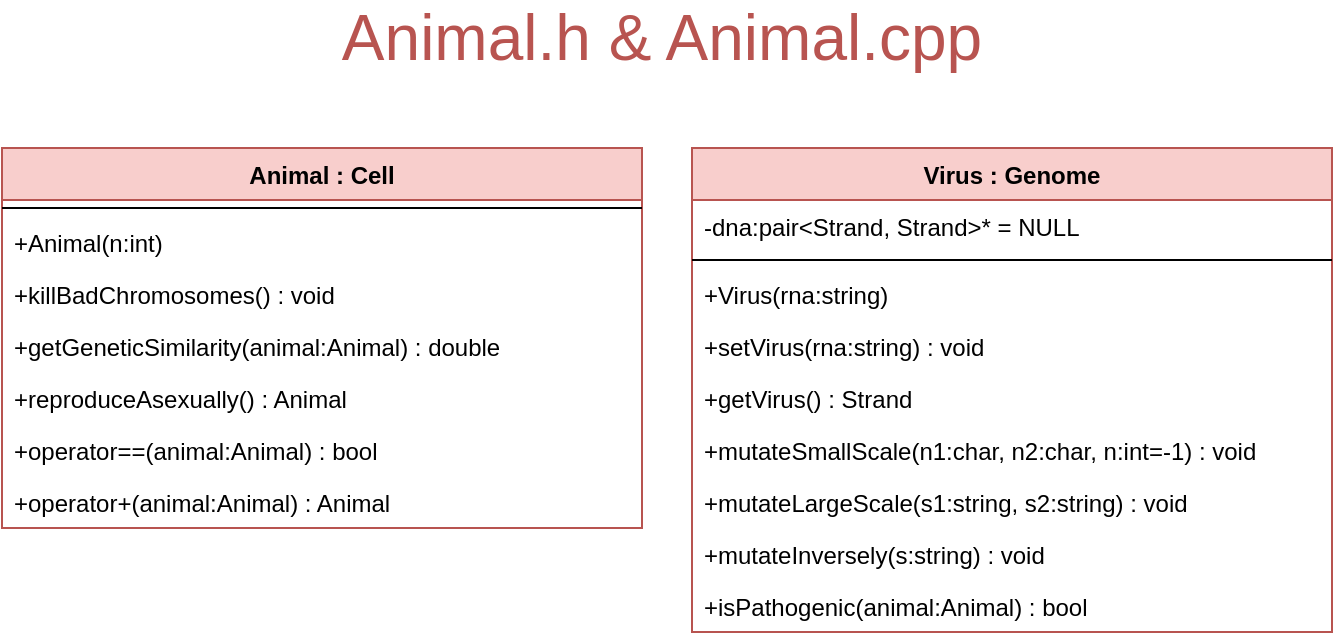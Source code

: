 <mxfile version="20.8.16" type="device"><diagram name="Page-1" id="krRiHK8h21N3DklCSoAL"><mxGraphModel dx="526" dy="843" grid="1" gridSize="10" guides="1" tooltips="1" connect="1" arrows="1" fold="1" page="1" pageScale="1" pageWidth="850" pageHeight="1100" math="0" shadow="0"><root><mxCell id="0"/><mxCell id="1" parent="0"/><mxCell id="a2jnF_H5h5qVuMCFwFdK-1" value="Virus : Genome" style="swimlane;fontStyle=1;align=center;verticalAlign=top;childLayout=stackLayout;horizontal=1;startSize=26;horizontalStack=0;resizeParent=1;resizeLast=0;collapsible=1;marginBottom=0;rounded=0;shadow=0;strokeWidth=1;fillColor=#f8cecc;strokeColor=#b85450;swimlaneFillColor=default;" parent="1" vertex="1"><mxGeometry x="1290" y="110" width="320" height="242" as="geometry"><mxRectangle x="130" y="380" width="160" height="26" as="alternateBounds"/></mxGeometry></mxCell><mxCell id="a2jnF_H5h5qVuMCFwFdK-2" value="-dna:pair&lt;Strand, Strand&gt;* = NULL" style="text;align=left;verticalAlign=top;spacingLeft=4;spacingRight=4;overflow=hidden;rotatable=0;points=[[0,0.5],[1,0.5]];portConstraint=eastwest;" parent="a2jnF_H5h5qVuMCFwFdK-1" vertex="1"><mxGeometry y="26" width="320" height="26" as="geometry"/></mxCell><mxCell id="a2jnF_H5h5qVuMCFwFdK-3" value="" style="line;html=1;strokeWidth=1;align=left;verticalAlign=middle;spacingTop=-1;spacingLeft=3;spacingRight=3;rotatable=0;labelPosition=right;points=[];portConstraint=eastwest;" parent="a2jnF_H5h5qVuMCFwFdK-1" vertex="1"><mxGeometry y="52" width="320" height="8" as="geometry"/></mxCell><mxCell id="a2jnF_H5h5qVuMCFwFdK-4" value="+Virus(rna:string)" style="text;align=left;verticalAlign=top;spacingLeft=4;spacingRight=4;overflow=hidden;rotatable=0;points=[[0,0.5],[1,0.5]];portConstraint=eastwest;" parent="a2jnF_H5h5qVuMCFwFdK-1" vertex="1"><mxGeometry y="60" width="320" height="26" as="geometry"/></mxCell><mxCell id="a2jnF_H5h5qVuMCFwFdK-5" value="+setVirus(rna:string) : void" style="text;align=left;verticalAlign=top;spacingLeft=4;spacingRight=4;overflow=hidden;rotatable=0;points=[[0,0.5],[1,0.5]];portConstraint=eastwest;" parent="a2jnF_H5h5qVuMCFwFdK-1" vertex="1"><mxGeometry y="86" width="320" height="26" as="geometry"/></mxCell><mxCell id="a2jnF_H5h5qVuMCFwFdK-6" value="+getVirus() : Strand" style="text;align=left;verticalAlign=top;spacingLeft=4;spacingRight=4;overflow=hidden;rotatable=0;points=[[0,0.5],[1,0.5]];portConstraint=eastwest;" parent="a2jnF_H5h5qVuMCFwFdK-1" vertex="1"><mxGeometry y="112" width="320" height="26" as="geometry"/></mxCell><mxCell id="a2jnF_H5h5qVuMCFwFdK-7" value="+mutateSmallScale(n1:char, n2:char, n:int=-1) : void" style="text;align=left;verticalAlign=top;spacingLeft=4;spacingRight=4;overflow=hidden;rotatable=0;points=[[0,0.5],[1,0.5]];portConstraint=eastwest;" parent="a2jnF_H5h5qVuMCFwFdK-1" vertex="1"><mxGeometry y="138" width="320" height="26" as="geometry"/></mxCell><mxCell id="a2jnF_H5h5qVuMCFwFdK-8" value="+mutateLargeScale(s1:string, s2:string) : void" style="text;align=left;verticalAlign=top;spacingLeft=4;spacingRight=4;overflow=hidden;rotatable=0;points=[[0,0.5],[1,0.5]];portConstraint=eastwest;" parent="a2jnF_H5h5qVuMCFwFdK-1" vertex="1"><mxGeometry y="164" width="320" height="26" as="geometry"/></mxCell><mxCell id="a2jnF_H5h5qVuMCFwFdK-9" value="+mutateInversely(s:string) : void" style="text;align=left;verticalAlign=top;spacingLeft=4;spacingRight=4;overflow=hidden;rotatable=0;points=[[0,0.5],[1,0.5]];portConstraint=eastwest;" parent="a2jnF_H5h5qVuMCFwFdK-1" vertex="1"><mxGeometry y="190" width="320" height="26" as="geometry"/></mxCell><mxCell id="a2jnF_H5h5qVuMCFwFdK-10" value="+isPathogenic(animal:Animal) : bool" style="text;align=left;verticalAlign=top;spacingLeft=4;spacingRight=4;overflow=hidden;rotatable=0;points=[[0,0.5],[1,0.5]];portConstraint=eastwest;" parent="a2jnF_H5h5qVuMCFwFdK-1" vertex="1"><mxGeometry y="216" width="320" height="26" as="geometry"/></mxCell><mxCell id="a2jnF_H5h5qVuMCFwFdK-12" value="Animal : Cell" style="swimlane;fontStyle=1;align=center;verticalAlign=top;childLayout=stackLayout;horizontal=1;startSize=26;horizontalStack=0;resizeParent=1;resizeLast=0;collapsible=1;marginBottom=0;rounded=0;shadow=0;strokeWidth=1;fillColor=#f8cecc;strokeColor=#B85450;swimlaneFillColor=default;" parent="1" vertex="1"><mxGeometry x="945" y="110" width="320" height="190" as="geometry"><mxRectangle x="130" y="380" width="160" height="26" as="alternateBounds"/></mxGeometry></mxCell><mxCell id="a2jnF_H5h5qVuMCFwFdK-13" value="" style="line;html=1;strokeWidth=1;align=left;verticalAlign=middle;spacingTop=-1;spacingLeft=3;spacingRight=3;rotatable=0;labelPosition=right;points=[];portConstraint=eastwest;" parent="a2jnF_H5h5qVuMCFwFdK-12" vertex="1"><mxGeometry y="26" width="320" height="8" as="geometry"/></mxCell><mxCell id="a2jnF_H5h5qVuMCFwFdK-14" value="+Animal(n:int)" style="text;align=left;verticalAlign=top;spacingLeft=4;spacingRight=4;overflow=hidden;rotatable=0;points=[[0,0.5],[1,0.5]];portConstraint=eastwest;" parent="a2jnF_H5h5qVuMCFwFdK-12" vertex="1"><mxGeometry y="34" width="320" height="26" as="geometry"/></mxCell><mxCell id="a2jnF_H5h5qVuMCFwFdK-15" value="+killBadChromosomes() : void" style="text;align=left;verticalAlign=top;spacingLeft=4;spacingRight=4;overflow=hidden;rotatable=0;points=[[0,0.5],[1,0.5]];portConstraint=eastwest;" parent="a2jnF_H5h5qVuMCFwFdK-12" vertex="1"><mxGeometry y="60" width="320" height="26" as="geometry"/></mxCell><mxCell id="a2jnF_H5h5qVuMCFwFdK-16" value="+getGeneticSimilarity(animal:Animal) : double" style="text;align=left;verticalAlign=top;spacingLeft=4;spacingRight=4;overflow=hidden;rotatable=0;points=[[0,0.5],[1,0.5]];portConstraint=eastwest;" parent="a2jnF_H5h5qVuMCFwFdK-12" vertex="1"><mxGeometry y="86" width="320" height="26" as="geometry"/></mxCell><mxCell id="a2jnF_H5h5qVuMCFwFdK-17" value="+reproduceAsexually() : Animal" style="text;align=left;verticalAlign=top;spacingLeft=4;spacingRight=4;overflow=hidden;rotatable=0;points=[[0,0.5],[1,0.5]];portConstraint=eastwest;" parent="a2jnF_H5h5qVuMCFwFdK-12" vertex="1"><mxGeometry y="112" width="320" height="26" as="geometry"/></mxCell><mxCell id="a2jnF_H5h5qVuMCFwFdK-18" value="+operator==(animal:Animal) : bool" style="text;align=left;verticalAlign=top;spacingLeft=4;spacingRight=4;overflow=hidden;rotatable=0;points=[[0,0.5],[1,0.5]];portConstraint=eastwest;" parent="a2jnF_H5h5qVuMCFwFdK-12" vertex="1"><mxGeometry y="138" width="320" height="26" as="geometry"/></mxCell><mxCell id="a2jnF_H5h5qVuMCFwFdK-19" value="+operator+(animal:Animal) : Animal" style="text;align=left;verticalAlign=top;spacingLeft=4;spacingRight=4;overflow=hidden;rotatable=0;points=[[0,0.5],[1,0.5]];portConstraint=eastwest;" parent="a2jnF_H5h5qVuMCFwFdK-12" vertex="1"><mxGeometry y="164" width="320" height="26" as="geometry"/></mxCell><mxCell id="a2jnF_H5h5qVuMCFwFdK-21" value="&lt;span style=&quot;font-size: 32px;&quot;&gt;Animal.h&lt;/span&gt; &amp;amp; &lt;span style=&quot;font-size: 32px;&quot;&gt;Animal.cpp&lt;/span&gt;" style="text;html=1;strokeColor=none;fillColor=none;align=center;verticalAlign=middle;whiteSpace=wrap;rounded=0;fontSize=32;fontColor=#B85450;" parent="1" vertex="1"><mxGeometry x="1070" y="40" width="410" height="30" as="geometry"/></mxCell></root></mxGraphModel></diagram></mxfile>